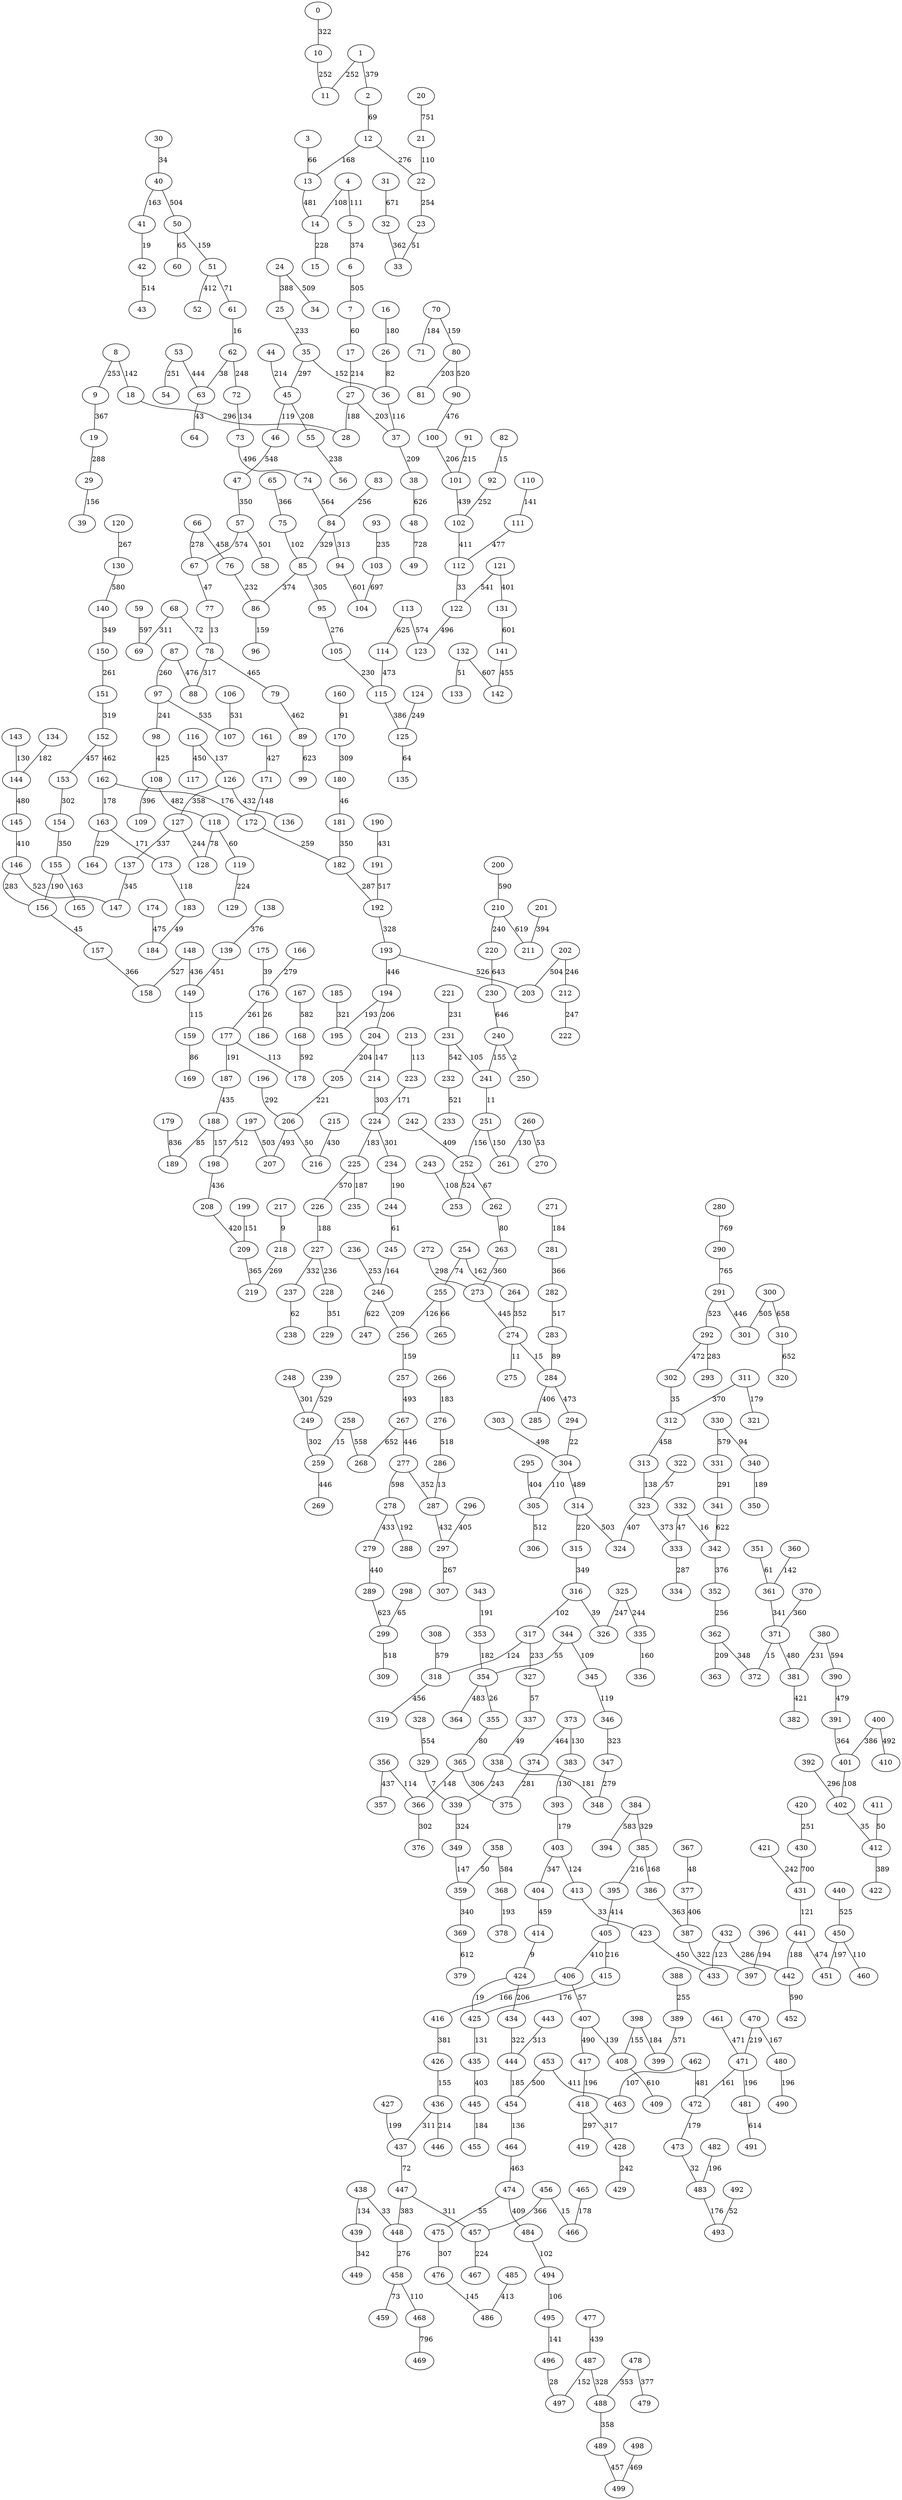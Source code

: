 strict graph G {
0;
1;
2;
3;
4;
5;
6;
7;
8;
9;
10;
11;
12;
13;
14;
15;
16;
17;
18;
19;
20;
21;
22;
23;
24;
25;
26;
27;
28;
29;
30;
31;
32;
33;
34;
35;
36;
37;
38;
39;
40;
41;
42;
43;
44;
45;
46;
47;
48;
49;
50;
51;
52;
53;
54;
55;
56;
57;
58;
59;
60;
61;
62;
63;
64;
65;
66;
67;
68;
69;
70;
71;
72;
73;
74;
75;
76;
77;
78;
79;
80;
81;
82;
83;
84;
85;
86;
87;
88;
89;
90;
91;
92;
93;
94;
95;
96;
97;
98;
99;
100;
101;
102;
103;
104;
105;
106;
107;
108;
109;
110;
111;
112;
113;
114;
115;
116;
117;
118;
119;
120;
121;
122;
123;
124;
125;
126;
127;
128;
129;
130;
131;
132;
133;
134;
135;
136;
137;
138;
139;
140;
141;
142;
143;
144;
145;
146;
147;
148;
149;
150;
151;
152;
153;
154;
155;
156;
157;
158;
159;
160;
161;
162;
163;
164;
165;
166;
167;
168;
169;
170;
171;
172;
173;
174;
175;
176;
177;
178;
179;
180;
181;
182;
183;
184;
185;
186;
187;
188;
189;
190;
191;
192;
193;
194;
195;
196;
197;
198;
199;
200;
201;
202;
203;
204;
205;
206;
207;
208;
209;
210;
211;
212;
213;
214;
215;
216;
217;
218;
219;
220;
221;
222;
223;
224;
225;
226;
227;
228;
229;
230;
231;
232;
233;
234;
235;
236;
237;
238;
239;
240;
241;
242;
243;
244;
245;
246;
247;
248;
249;
250;
251;
252;
253;
254;
255;
256;
257;
258;
259;
260;
261;
262;
263;
264;
265;
266;
267;
268;
269;
270;
271;
272;
273;
274;
275;
276;
277;
278;
279;
280;
281;
282;
283;
284;
285;
286;
287;
288;
289;
290;
291;
292;
293;
294;
295;
296;
297;
298;
299;
300;
301;
302;
303;
304;
305;
306;
307;
308;
309;
310;
311;
312;
313;
314;
315;
316;
317;
318;
319;
320;
321;
322;
323;
324;
325;
326;
327;
328;
329;
330;
331;
332;
333;
334;
335;
336;
337;
338;
339;
340;
341;
342;
343;
344;
345;
346;
347;
348;
349;
350;
351;
352;
353;
354;
355;
356;
357;
358;
359;
360;
361;
362;
363;
364;
365;
366;
367;
368;
369;
370;
371;
372;
373;
374;
375;
376;
377;
378;
379;
380;
381;
382;
383;
384;
385;
386;
387;
388;
389;
390;
391;
392;
393;
394;
395;
396;
397;
398;
399;
400;
401;
402;
403;
404;
405;
406;
407;
408;
409;
410;
411;
412;
413;
414;
415;
416;
417;
418;
419;
420;
421;
422;
423;
424;
425;
426;
427;
428;
429;
430;
431;
432;
433;
434;
435;
436;
437;
438;
439;
440;
441;
442;
443;
444;
445;
446;
447;
448;
449;
450;
451;
452;
453;
454;
455;
456;
457;
458;
459;
460;
461;
462;
463;
464;
465;
466;
467;
468;
469;
470;
471;
472;
473;
474;
475;
476;
477;
478;
479;
480;
481;
482;
483;
484;
485;
486;
487;
488;
489;
490;
491;
492;
493;
494;
495;
496;
497;
498;
499;
139 -- 149 [label=451];
391 -- 401 [label=364];
450 -- 460 [label=110];
179 -- 189 [label=836];
267 -- 277 [label=446];
358 -- 359 [label=50];
296 -- 297 [label=405];
280 -- 290 [label=769];
373 -- 383 [label=130];
323 -- 324 [label=407];
130 -- 140 [label=580];
108 -- 118 [label=482];
374 -- 375 [label=281];
248 -- 249 [label=301];
254 -- 255 [label=74];
405 -- 415 [label=216];
163 -- 164 [label=229];
26 -- 36 [label=82];
227 -- 228 [label=236];
487 -- 497 [label=152];
255 -- 256 [label=126];
425 -- 435 [label=131];
329 -- 339 [label=7];
119 -- 129 [label=224];
36 -- 37 [label=116];
53 -- 63 [label=444];
284 -- 294 [label=473];
206 -- 216 [label=50];
310 -- 320 [label=652];
156 -- 157 [label=45];
434 -- 444 [label=322];
50 -- 51 [label=159];
389 -- 399 [label=371];
298 -- 299 [label=65];
338 -- 339 [label=243];
292 -- 293 [label=283];
10 -- 11 [label=252];
273 -- 274 [label=445];
370 -- 371 [label=360];
478 -- 479 [label=377];
61 -- 62 [label=16];
68 -- 69 [label=311];
80 -- 90 [label=520];
406 -- 407 [label=57];
286 -- 287 [label=13];
414 -- 424 [label=9];
432 -- 433 [label=123];
105 -- 115 [label=230];
341 -- 342 [label=622];
29 -- 39 [label=156];
197 -- 198 [label=512];
367 -- 377 [label=48];
111 -- 112 [label=477];
4 -- 5 [label=111];
210 -- 220 [label=240];
338 -- 348 [label=181];
435 -- 445 [label=403];
252 -- 253 [label=524];
316 -- 326 [label=39];
260 -- 270 [label=53];
450 -- 451 [label=197];
68 -- 78 [label=72];
118 -- 119 [label=60];
101 -- 102 [label=439];
395 -- 405 [label=414];
1 -- 11 [label=252];
181 -- 182 [label=350];
126 -- 136 [label=432];
23 -- 33 [label=51];
470 -- 471 [label=219];
83 -- 84 [label=256];
78 -- 88 [label=317];
393 -- 403 [label=179];
42 -- 43 [label=514];
113 -- 123 [label=574];
482 -- 483 [label=196];
63 -- 64 [label=43];
412 -- 422 [label=389];
0 -- 10 [label=322];
354 -- 355 [label=26];
84 -- 94 [label=313];
24 -- 25 [label=388];
95 -- 105 [label=276];
74 -- 84 [label=564];
124 -- 125 [label=249];
481 -- 491 [label=614];
87 -- 97 [label=260];
330 -- 340 [label=94];
342 -- 352 [label=376];
175 -- 176 [label=39];
478 -- 488 [label=353];
162 -- 163 [label=178];
57 -- 67 [label=574];
51 -- 52 [label=412];
387 -- 397 [label=322];
50 -- 60 [label=65];
217 -- 218 [label=9];
122 -- 123 [label=496];
489 -- 499 [label=457];
359 -- 369 [label=340];
401 -- 402 [label=108];
171 -- 172 [label=148];
182 -- 192 [label=287];
458 -- 468 [label=110];
177 -- 187 [label=191];
407 -- 408 [label=139];
170 -- 180 [label=309];
227 -- 237 [label=332];
365 -- 375 [label=306];
144 -- 145 [label=480];
132 -- 133 [label=51];
453 -- 454 [label=500];
384 -- 394 [label=583];
255 -- 265 [label=66];
32 -- 33 [label=362];
232 -- 233 [label=521];
85 -- 95 [label=305];
436 -- 437 [label=311];
225 -- 226 [label=570];
62 -- 72 [label=248];
464 -- 474 [label=463];
368 -- 378 [label=193];
121 -- 131 [label=401];
191 -- 192 [label=517];
477 -- 487 [label=439];
146 -- 156 [label=283];
331 -- 341 [label=291];
287 -- 297 [label=432];
438 -- 448 [label=33];
278 -- 288 [label=192];
264 -- 274 [label=352];
70 -- 71 [label=184];
444 -- 454 [label=185];
137 -- 147 [label=345];
283 -- 284 [label=89];
313 -- 323 [label=138];
441 -- 442 [label=188];
356 -- 357 [label=437];
114 -- 115 [label=473];
230 -- 240 [label=646];
415 -- 425 [label=176];
289 -- 299 [label=623];
159 -- 169 [label=86];
228 -- 229 [label=351];
437 -- 447 [label=72];
349 -- 359 [label=147];
472 -- 473 [label=179];
423 -- 433 [label=450];
214 -- 224 [label=303];
40 -- 50 [label=504];
166 -- 176 [label=279];
241 -- 251 [label=11];
201 -- 211 [label=394];
35 -- 45 [label=297];
432 -- 442 [label=286];
208 -- 209 [label=420];
70 -- 80 [label=159];
154 -- 155 [label=350];
161 -- 171 [label=427];
383 -- 393 [label=130];
407 -- 417 [label=490];
305 -- 306 [label=512];
35 -- 36 [label=152];
31 -- 32 [label=671];
290 -- 291 [label=765];
311 -- 312 [label=370];
311 -- 321 [label=179];
405 -- 406 [label=410];
417 -- 418 [label=196];
440 -- 450 [label=525];
192 -- 193 [label=328];
45 -- 55 [label=208];
212 -- 222 [label=247];
231 -- 232 [label=542];
274 -- 284 [label=15];
126 -- 127 [label=358];
333 -- 334 [label=287];
251 -- 261 [label=150];
279 -- 289 [label=440];
162 -- 172 [label=176];
55 -- 56 [label=238];
155 -- 156 [label=190];
234 -- 244 [label=190];
44 -- 45 [label=214];
474 -- 475 [label=55];
120 -- 130 [label=267];
337 -- 338 [label=49];
41 -- 42 [label=19];
77 -- 78 [label=13];
78 -- 79 [label=465];
187 -- 188 [label=435];
388 -- 389 [label=255];
197 -- 207 [label=503];
143 -- 144 [label=130];
92 -- 102 [label=252];
180 -- 181 [label=46];
150 -- 151 [label=261];
377 -- 387 [label=406];
302 -- 312 [label=35];
299 -- 309 [label=518];
82 -- 92 [label=15];
315 -- 316 [label=349];
453 -- 463 [label=411];
62 -- 63 [label=38];
27 -- 37 [label=203];
385 -- 395 [label=216];
416 -- 426 [label=381];
384 -- 385 [label=329];
277 -- 278 [label=598];
483 -- 493 [label=176];
148 -- 158 [label=527];
385 -- 386 [label=168];
127 -- 137 [label=337];
57 -- 58 [label=501];
251 -- 252 [label=156];
345 -- 346 [label=119];
266 -- 276 [label=183];
17 -- 27 [label=214];
442 -- 452 [label=590];
498 -- 499 [label=469];
323 -- 333 [label=373];
300 -- 310 [label=658];
282 -- 283 [label=517];
127 -- 128 [label=244];
485 -- 486 [label=413];
86 -- 96 [label=159];
292 -- 302 [label=472];
79 -- 89 [label=462];
48 -- 49 [label=728];
138 -- 139 [label=376];
291 -- 292 [label=523];
476 -- 486 [label=145];
461 -- 471 [label=471];
231 -- 241 [label=105];
402 -- 412 [label=35];
470 -- 480 [label=167];
316 -- 317 [label=102];
100 -- 101 [label=206];
462 -- 463 [label=107];
116 -- 117 [label=450];
430 -- 431 [label=700];
213 -- 223 [label=113];
362 -- 372 [label=348];
174 -- 184 [label=475];
131 -- 141 [label=601];
418 -- 428 [label=317];
24 -- 34 [label=509];
8 -- 9 [label=253];
263 -- 273 [label=360];
168 -- 178 [label=592];
424 -- 434 [label=206];
53 -- 54 [label=251];
347 -- 348 [label=279];
252 -- 262 [label=67];
244 -- 245 [label=61];
369 -- 379 [label=612];
492 -- 493 [label=52];
87 -- 88 [label=476];
314 -- 324 [label=503];
90 -- 100 [label=476];
314 -- 315 [label=220];
27 -- 28 [label=188];
308 -- 318 [label=579];
157 -- 158 [label=366];
404 -- 414 [label=459];
381 -- 382 [label=421];
246 -- 256 [label=209];
65 -- 75 [label=366];
194 -- 195 [label=193];
183 -- 184 [label=49];
198 -- 208 [label=436];
380 -- 390 [label=594];
176 -- 177 [label=261];
257 -- 267 [label=493];
224 -- 234 [label=301];
274 -- 275 [label=11];
132 -- 142 [label=607];
112 -- 122 [label=33];
106 -- 107 [label=531];
438 -- 439 [label=134];
495 -- 496 [label=141];
146 -- 147 [label=523];
209 -- 219 [label=365];
188 -- 189 [label=85];
20 -- 21 [label=751];
176 -- 186 [label=26];
246 -- 247 [label=622];
37 -- 38 [label=209];
392 -- 402 [label=296];
471 -- 481 [label=196];
51 -- 61 [label=71];
322 -- 323 [label=57];
312 -- 313 [label=458];
462 -- 472 [label=481];
93 -- 103 [label=235];
40 -- 41 [label=163];
151 -- 152 [label=319];
236 -- 246 [label=253];
445 -- 455 [label=184];
220 -- 230 [label=643];
421 -- 431 [label=242];
454 -- 464 [label=136];
457 -- 467 [label=224];
256 -- 257 [label=159];
380 -- 381 [label=231];
206 -- 207 [label=493];
240 -- 241 [label=155];
172 -- 182 [label=259];
276 -- 286 [label=518];
108 -- 109 [label=396];
294 -- 304 [label=22];
353 -- 354 [label=182];
366 -- 376 [label=302];
204 -- 214 [label=147];
413 -- 423 [label=33];
284 -- 285 [label=406];
441 -- 451 [label=474];
428 -- 429 [label=242];
160 -- 170 [label=91];
25 -- 35 [label=233];
239 -- 249 [label=529];
262 -- 263 [label=80];
196 -- 206 [label=292];
4 -- 14 [label=108];
5 -- 6 [label=374];
3 -- 13 [label=66];
267 -- 268 [label=652];
152 -- 153 [label=457];
291 -- 301 [label=446];
258 -- 268 [label=558];
19 -- 29 [label=288];
365 -- 366 [label=148];
9 -- 19 [label=367];
116 -- 126 [label=137];
408 -- 409 [label=610];
471 -- 472 [label=161];
260 -- 261 [label=130];
458 -- 459 [label=73];
332 -- 342 [label=16];
30 -- 40 [label=34];
431 -- 441 [label=121];
249 -- 259 [label=302];
317 -- 327 [label=233];
245 -- 246 [label=164];
406 -- 416 [label=166];
38 -- 48 [label=626];
344 -- 354 [label=55];
80 -- 81 [label=203];
145 -- 146 [label=410];
115 -- 125 [label=386];
134 -- 144 [label=182];
148 -- 149 [label=436];
318 -- 319 [label=456];
94 -- 104 [label=601];
45 -- 46 [label=119];
465 -- 466 [label=178];
300 -- 301 [label=505];
149 -- 159 [label=115];
141 -- 142 [label=455];
18 -- 28 [label=296];
91 -- 101 [label=215];
418 -- 419 [label=297];
420 -- 430 [label=251];
118 -- 128 [label=78];
439 -- 449 [label=342];
281 -- 282 [label=366];
72 -- 73 [label=134];
218 -- 219 [label=269];
304 -- 305 [label=110];
66 -- 76 [label=458];
386 -- 387 [label=363];
325 -- 335 [label=244];
237 -- 238 [label=62];
295 -- 305 [label=404];
22 -- 23 [label=254];
200 -- 210 [label=590];
398 -- 399 [label=184];
254 -- 264 [label=162];
75 -- 85 [label=102];
125 -- 135 [label=64];
153 -- 154 [label=302];
242 -- 252 [label=409];
354 -- 364 [label=483];
356 -- 366 [label=114];
21 -- 22 [label=110];
328 -- 329 [label=554];
258 -- 259 [label=15];
243 -- 253 [label=108];
185 -- 195 [label=321];
330 -- 331 [label=579];
468 -- 469 [label=796];
210 -- 211 [label=619];
84 -- 85 [label=329];
426 -- 436 [label=155];
163 -- 173 [label=171];
110 -- 111 [label=141];
424 -- 425 [label=19];
204 -- 205 [label=204];
297 -- 307 [label=267];
6 -- 7 [label=505];
193 -- 203 [label=526];
325 -- 326 [label=247];
277 -- 287 [label=352];
215 -- 216 [label=430];
225 -- 235 [label=187];
97 -- 98 [label=241];
304 -- 314 [label=489];
400 -- 410 [label=492];
335 -- 336 [label=160];
278 -- 279 [label=433];
351 -- 361 [label=61];
194 -- 204 [label=206];
427 -- 437 [label=199];
173 -- 183 [label=118];
361 -- 371 [label=341];
14 -- 15 [label=228];
340 -- 350 [label=189];
76 -- 86 [label=232];
202 -- 203 [label=504];
16 -- 26 [label=180];
199 -- 209 [label=151];
102 -- 112 [label=411];
343 -- 353 [label=191];
344 -- 345 [label=109];
436 -- 446 [label=214];
73 -- 74 [label=496];
202 -- 212 [label=246];
7 -- 17 [label=60];
98 -- 108 [label=425];
447 -- 457 [label=311];
447 -- 448 [label=383];
66 -- 67 [label=278];
358 -- 368 [label=584];
352 -- 362 [label=256];
398 -- 408 [label=155];
85 -- 86 [label=374];
443 -- 444 [label=313];
390 -- 391 [label=479];
487 -- 488 [label=328];
271 -- 281 [label=184];
496 -- 497 [label=28];
360 -- 361 [label=142];
89 -- 99 [label=623];
494 -- 495 [label=106];
140 -- 150 [label=349];
371 -- 381 [label=480];
188 -- 198 [label=157];
46 -- 47 [label=548];
221 -- 231 [label=231];
152 -- 162 [label=462];
1 -- 2 [label=379];
473 -- 483 [label=32];
484 -- 494 [label=102];
346 -- 347 [label=323];
456 -- 466 [label=15];
448 -- 458 [label=276];
488 -- 489 [label=358];
411 -- 412 [label=50];
155 -- 165 [label=163];
317 -- 318 [label=124];
205 -- 206 [label=221];
272 -- 273 [label=298];
113 -- 114 [label=625];
67 -- 77 [label=47];
59 -- 69 [label=597];
474 -- 484 [label=409];
403 -- 404 [label=347];
339 -- 349 [label=324];
332 -- 333 [label=47];
8 -- 18 [label=142];
47 -- 57 [label=350];
177 -- 178 [label=113];
480 -- 490 [label=196];
373 -- 374 [label=464];
327 -- 337 [label=57];
193 -- 194 [label=446];
371 -- 372 [label=15];
12 -- 13 [label=168];
167 -- 168 [label=582];
355 -- 365 [label=80];
224 -- 225 [label=183];
396 -- 397 [label=194];
403 -- 413 [label=124];
2 -- 12 [label=69];
12 -- 22 [label=276];
97 -- 107 [label=535];
190 -- 191 [label=431];
259 -- 269 [label=446];
121 -- 122 [label=541];
240 -- 250 [label=2];
103 -- 104 [label=697];
223 -- 224 [label=171];
226 -- 227 [label=188];
362 -- 363 [label=209];
13 -- 14 [label=481];
475 -- 476 [label=307];
400 -- 401 [label=386];
456 -- 457 [label=366];
303 -- 304 [label=498];
}
